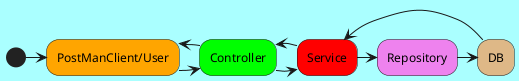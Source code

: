 @startuml

skinparam backgroundColor #AAFFFF
skinparam activity {

  BackgroundColor<< PostManClient/User >> orange
  BackgroundColor<< Controller >> lime
  BackgroundColor<< Service >> red
  BackgroundColor<< Repository >> violet
  BackgroundColor<< DB >> #burlywood

}

(*) -right-> "PostManClient/User"<< PostManClient/User >>
-right-> "Controller"<< Controller >>

-right-> "Service"<< Service >>
-right-> "Repository"<< Repository >>
-right-> "DB"<< DB >>
-right-> "Service"
-right-> "Controller"
-left-> "PostManClient/User"


@enduml
